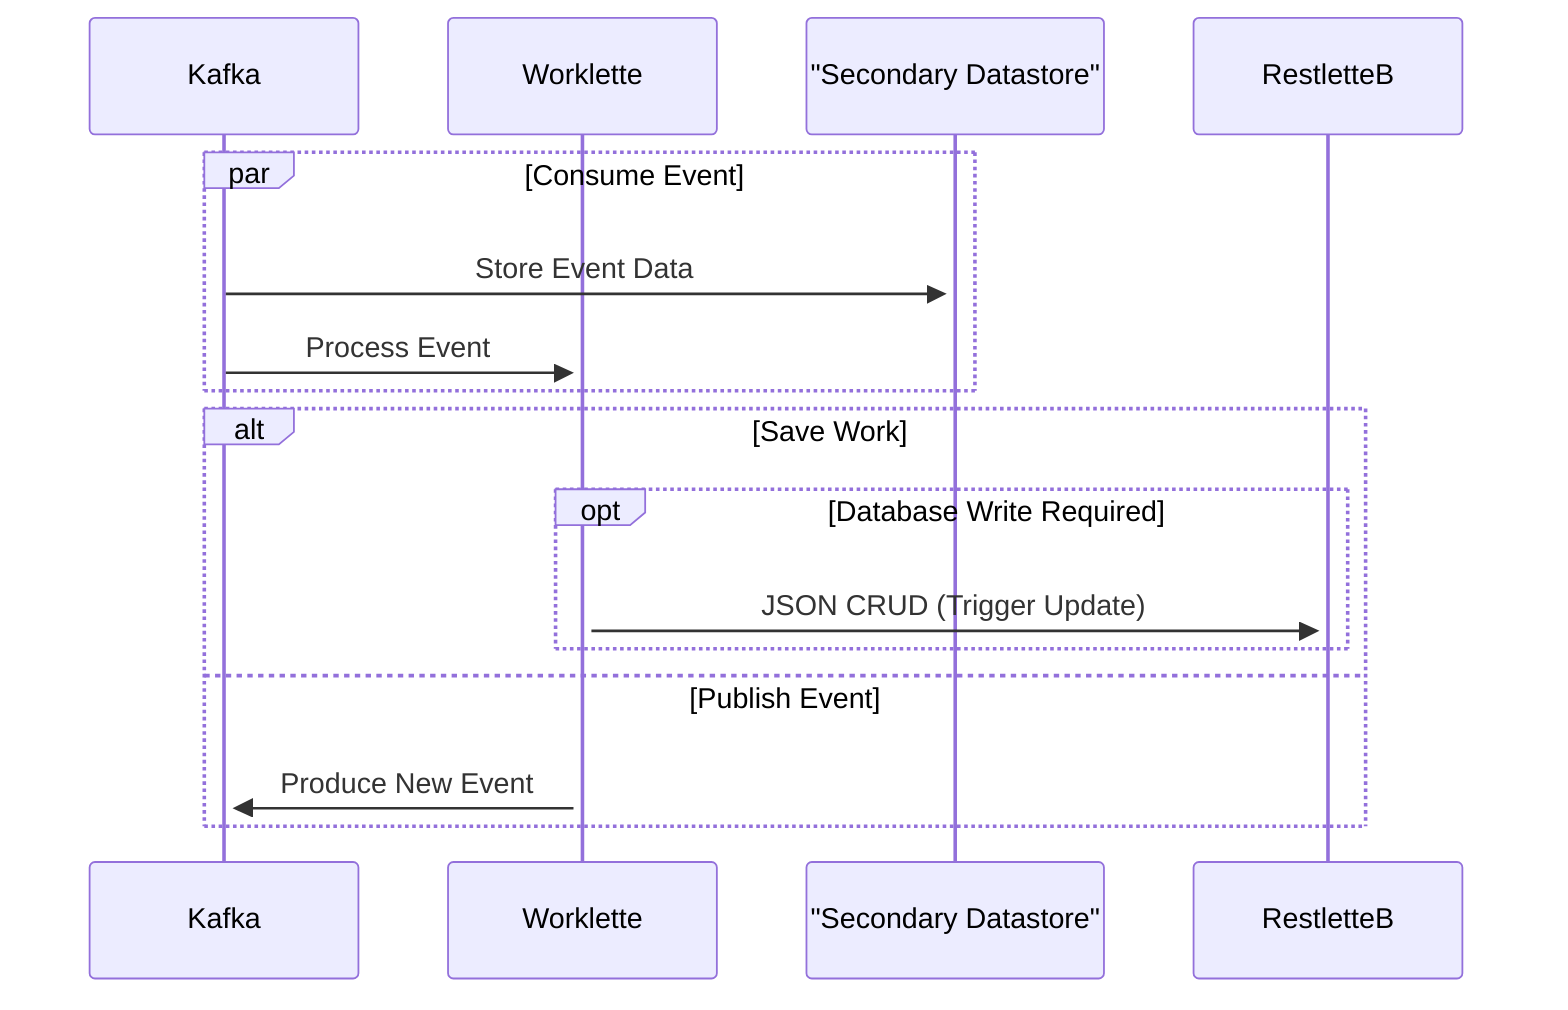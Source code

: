 sequenceDiagram
    participant Kafka
    participant Worklette
    participant "Secondary Datastore"
    participant RestletteB

    par Consume Event
        Kafka->>+"Secondary Datastore": Store Event Data
        Kafka->>+Worklette: Process Event
    end

    alt Save Work
        opt Database Write Required
            Worklette->>+RestletteB: JSON CRUD (Trigger Update)
        end
    else Publish Event
        Worklette->>+Kafka: Produce New Event
    end